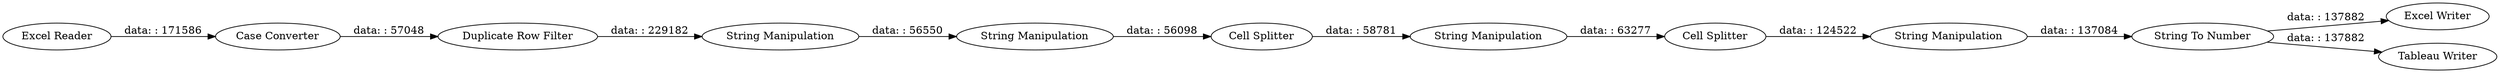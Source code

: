 digraph {
	"1431105036228442979_7" [label="String Manipulation"]
	"1431105036228442979_5" [label="String Manipulation"]
	"1431105036228442979_4" [label="Case Converter"]
	"1431105036228442979_3" [label="String Manipulation"]
	"1431105036228442979_6" [label="Cell Splitter"]
	"1431105036228442979_9" [label="String Manipulation"]
	"1431105036228442979_1" [label="Excel Reader"]
	"1431105036228442979_10" [label="String To Number"]
	"1431105036228442979_12" [label="Excel Writer"]
	"1431105036228442979_11" [label="Tableau Writer"]
	"1431105036228442979_8" [label="Cell Splitter"]
	"1431105036228442979_2" [label="Duplicate Row Filter"]
	"1431105036228442979_8" -> "1431105036228442979_9" [label="data: : 124522"]
	"1431105036228442979_7" -> "1431105036228442979_8" [label="data: : 63277"]
	"1431105036228442979_10" -> "1431105036228442979_11" [label="data: : 137882"]
	"1431105036228442979_5" -> "1431105036228442979_6" [label="data: : 56098"]
	"1431105036228442979_3" -> "1431105036228442979_5" [label="data: : 56550"]
	"1431105036228442979_2" -> "1431105036228442979_3" [label="data: : 229182"]
	"1431105036228442979_9" -> "1431105036228442979_10" [label="data: : 137084"]
	"1431105036228442979_10" -> "1431105036228442979_12" [label="data: : 137882"]
	"1431105036228442979_6" -> "1431105036228442979_7" [label="data: : 58781"]
	"1431105036228442979_1" -> "1431105036228442979_4" [label="data: : 171586"]
	"1431105036228442979_4" -> "1431105036228442979_2" [label="data: : 57048"]
	rankdir=LR
}
